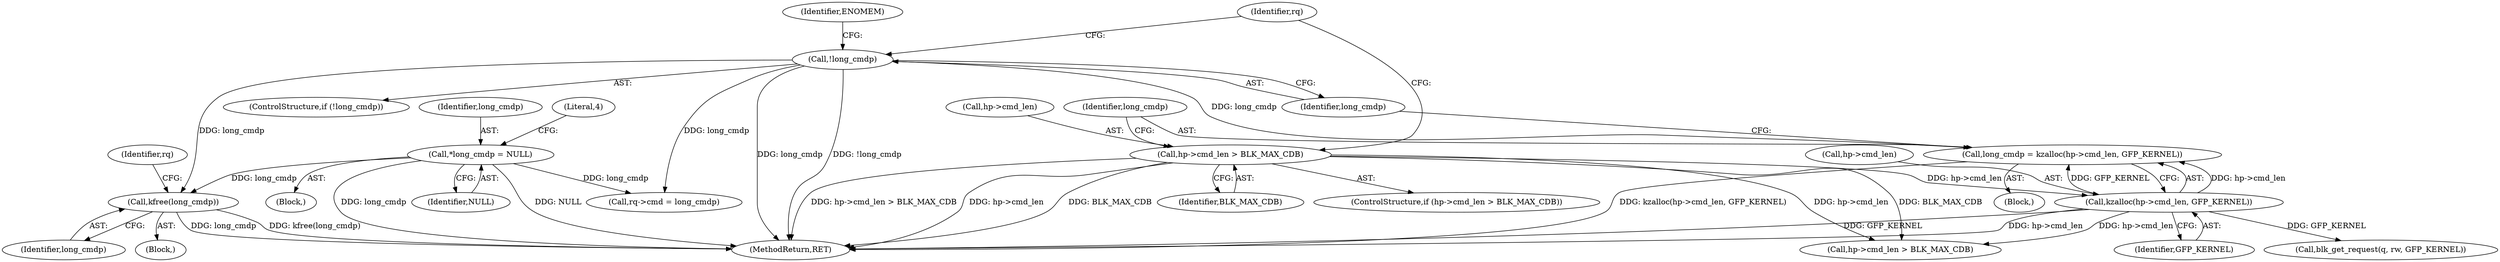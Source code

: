 digraph "0_linux_fdc81f45e9f57858da6351836507fbcf1b7583ee@API" {
"1000220" [label="(Call,kfree(long_cmdp))"];
"1000178" [label="(Call,*long_cmdp = NULL)"];
"1000205" [label="(Call,!long_cmdp)"];
"1000197" [label="(Call,long_cmdp = kzalloc(hp->cmd_len, GFP_KERNEL))"];
"1000199" [label="(Call,kzalloc(hp->cmd_len, GFP_KERNEL))"];
"1000191" [label="(Call,hp->cmd_len > BLK_MAX_CDB)"];
"1000195" [label="(Identifier,BLK_MAX_CDB)"];
"1000228" [label="(Call,hp->cmd_len > BLK_MAX_CDB)"];
"1000180" [label="(Identifier,NULL)"];
"1000200" [label="(Call,hp->cmd_len)"];
"1000203" [label="(Identifier,GFP_KERNEL)"];
"1000206" [label="(Identifier,long_cmdp)"];
"1000192" [label="(Call,hp->cmd_len)"];
"1000233" [label="(Call,rq->cmd = long_cmdp)"];
"1000219" [label="(Block,)"];
"1000209" [label="(Identifier,ENOMEM)"];
"1000190" [label="(ControlStructure,if (hp->cmd_len > BLK_MAX_CDB))"];
"1000198" [label="(Identifier,long_cmdp)"];
"1000221" [label="(Identifier,long_cmdp)"];
"1000211" [label="(Identifier,rq)"];
"1000197" [label="(Call,long_cmdp = kzalloc(hp->cmd_len, GFP_KERNEL))"];
"1000220" [label="(Call,kfree(long_cmdp))"];
"1000104" [label="(Block,)"];
"1000196" [label="(Block,)"];
"1000199" [label="(Call,kzalloc(hp->cmd_len, GFP_KERNEL))"];
"1000178" [label="(Call,*long_cmdp = NULL)"];
"1000212" [label="(Call,blk_get_request(q, rw, GFP_KERNEL))"];
"1000204" [label="(ControlStructure,if (!long_cmdp))"];
"1000191" [label="(Call,hp->cmd_len > BLK_MAX_CDB)"];
"1000224" [label="(Identifier,rq)"];
"1000507" [label="(MethodReturn,RET)"];
"1000182" [label="(Literal,4)"];
"1000179" [label="(Identifier,long_cmdp)"];
"1000205" [label="(Call,!long_cmdp)"];
"1000220" -> "1000219"  [label="AST: "];
"1000220" -> "1000221"  [label="CFG: "];
"1000221" -> "1000220"  [label="AST: "];
"1000224" -> "1000220"  [label="CFG: "];
"1000220" -> "1000507"  [label="DDG: long_cmdp"];
"1000220" -> "1000507"  [label="DDG: kfree(long_cmdp)"];
"1000178" -> "1000220"  [label="DDG: long_cmdp"];
"1000205" -> "1000220"  [label="DDG: long_cmdp"];
"1000178" -> "1000104"  [label="AST: "];
"1000178" -> "1000180"  [label="CFG: "];
"1000179" -> "1000178"  [label="AST: "];
"1000180" -> "1000178"  [label="AST: "];
"1000182" -> "1000178"  [label="CFG: "];
"1000178" -> "1000507"  [label="DDG: long_cmdp"];
"1000178" -> "1000507"  [label="DDG: NULL"];
"1000178" -> "1000233"  [label="DDG: long_cmdp"];
"1000205" -> "1000204"  [label="AST: "];
"1000205" -> "1000206"  [label="CFG: "];
"1000206" -> "1000205"  [label="AST: "];
"1000209" -> "1000205"  [label="CFG: "];
"1000211" -> "1000205"  [label="CFG: "];
"1000205" -> "1000507"  [label="DDG: long_cmdp"];
"1000205" -> "1000507"  [label="DDG: !long_cmdp"];
"1000197" -> "1000205"  [label="DDG: long_cmdp"];
"1000205" -> "1000233"  [label="DDG: long_cmdp"];
"1000197" -> "1000196"  [label="AST: "];
"1000197" -> "1000199"  [label="CFG: "];
"1000198" -> "1000197"  [label="AST: "];
"1000199" -> "1000197"  [label="AST: "];
"1000206" -> "1000197"  [label="CFG: "];
"1000197" -> "1000507"  [label="DDG: kzalloc(hp->cmd_len, GFP_KERNEL)"];
"1000199" -> "1000197"  [label="DDG: hp->cmd_len"];
"1000199" -> "1000197"  [label="DDG: GFP_KERNEL"];
"1000199" -> "1000203"  [label="CFG: "];
"1000200" -> "1000199"  [label="AST: "];
"1000203" -> "1000199"  [label="AST: "];
"1000199" -> "1000507"  [label="DDG: hp->cmd_len"];
"1000199" -> "1000507"  [label="DDG: GFP_KERNEL"];
"1000191" -> "1000199"  [label="DDG: hp->cmd_len"];
"1000199" -> "1000212"  [label="DDG: GFP_KERNEL"];
"1000199" -> "1000228"  [label="DDG: hp->cmd_len"];
"1000191" -> "1000190"  [label="AST: "];
"1000191" -> "1000195"  [label="CFG: "];
"1000192" -> "1000191"  [label="AST: "];
"1000195" -> "1000191"  [label="AST: "];
"1000198" -> "1000191"  [label="CFG: "];
"1000211" -> "1000191"  [label="CFG: "];
"1000191" -> "1000507"  [label="DDG: BLK_MAX_CDB"];
"1000191" -> "1000507"  [label="DDG: hp->cmd_len > BLK_MAX_CDB"];
"1000191" -> "1000507"  [label="DDG: hp->cmd_len"];
"1000191" -> "1000228"  [label="DDG: hp->cmd_len"];
"1000191" -> "1000228"  [label="DDG: BLK_MAX_CDB"];
}
